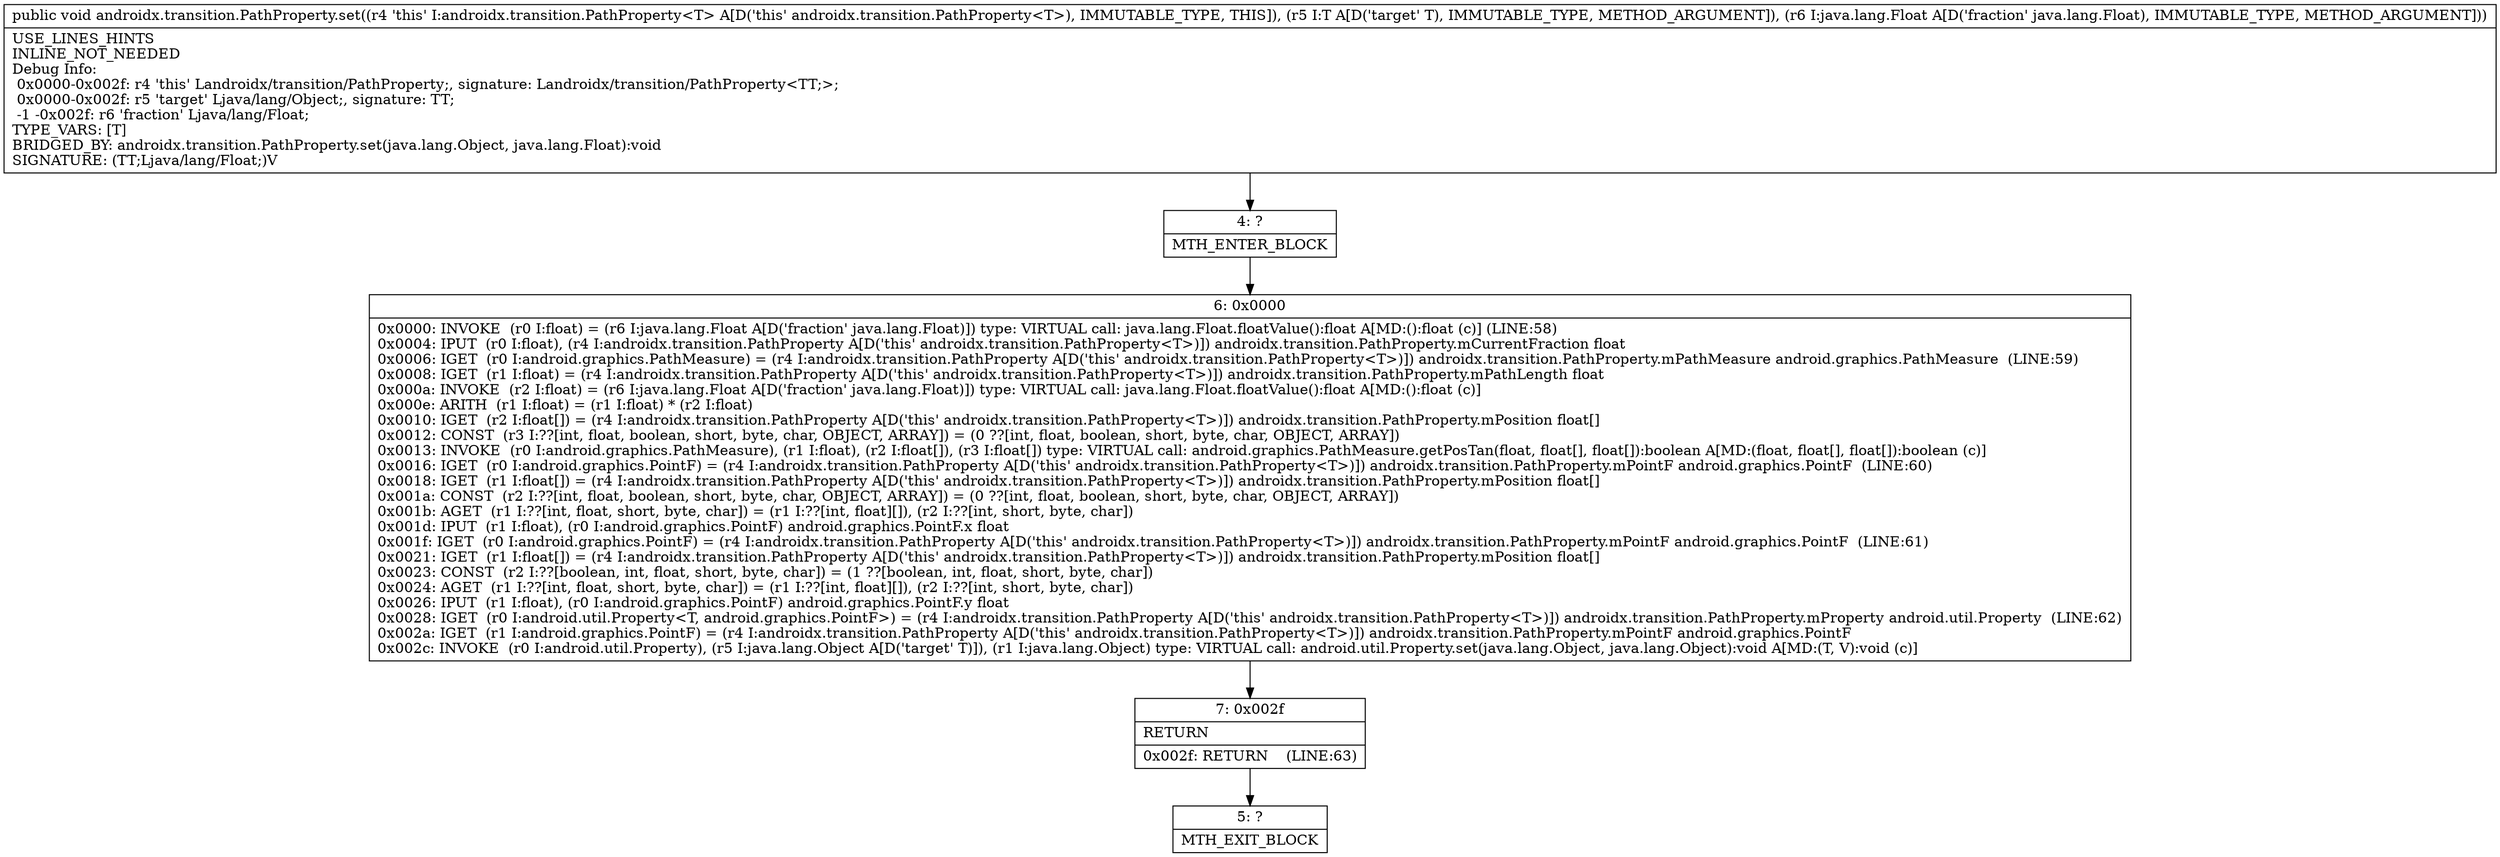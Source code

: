 digraph "CFG forandroidx.transition.PathProperty.set(Ljava\/lang\/Object;Ljava\/lang\/Float;)V" {
Node_4 [shape=record,label="{4\:\ ?|MTH_ENTER_BLOCK\l}"];
Node_6 [shape=record,label="{6\:\ 0x0000|0x0000: INVOKE  (r0 I:float) = (r6 I:java.lang.Float A[D('fraction' java.lang.Float)]) type: VIRTUAL call: java.lang.Float.floatValue():float A[MD:():float (c)] (LINE:58)\l0x0004: IPUT  (r0 I:float), (r4 I:androidx.transition.PathProperty A[D('this' androidx.transition.PathProperty\<T\>)]) androidx.transition.PathProperty.mCurrentFraction float \l0x0006: IGET  (r0 I:android.graphics.PathMeasure) = (r4 I:androidx.transition.PathProperty A[D('this' androidx.transition.PathProperty\<T\>)]) androidx.transition.PathProperty.mPathMeasure android.graphics.PathMeasure  (LINE:59)\l0x0008: IGET  (r1 I:float) = (r4 I:androidx.transition.PathProperty A[D('this' androidx.transition.PathProperty\<T\>)]) androidx.transition.PathProperty.mPathLength float \l0x000a: INVOKE  (r2 I:float) = (r6 I:java.lang.Float A[D('fraction' java.lang.Float)]) type: VIRTUAL call: java.lang.Float.floatValue():float A[MD:():float (c)]\l0x000e: ARITH  (r1 I:float) = (r1 I:float) * (r2 I:float) \l0x0010: IGET  (r2 I:float[]) = (r4 I:androidx.transition.PathProperty A[D('this' androidx.transition.PathProperty\<T\>)]) androidx.transition.PathProperty.mPosition float[] \l0x0012: CONST  (r3 I:??[int, float, boolean, short, byte, char, OBJECT, ARRAY]) = (0 ??[int, float, boolean, short, byte, char, OBJECT, ARRAY]) \l0x0013: INVOKE  (r0 I:android.graphics.PathMeasure), (r1 I:float), (r2 I:float[]), (r3 I:float[]) type: VIRTUAL call: android.graphics.PathMeasure.getPosTan(float, float[], float[]):boolean A[MD:(float, float[], float[]):boolean (c)]\l0x0016: IGET  (r0 I:android.graphics.PointF) = (r4 I:androidx.transition.PathProperty A[D('this' androidx.transition.PathProperty\<T\>)]) androidx.transition.PathProperty.mPointF android.graphics.PointF  (LINE:60)\l0x0018: IGET  (r1 I:float[]) = (r4 I:androidx.transition.PathProperty A[D('this' androidx.transition.PathProperty\<T\>)]) androidx.transition.PathProperty.mPosition float[] \l0x001a: CONST  (r2 I:??[int, float, boolean, short, byte, char, OBJECT, ARRAY]) = (0 ??[int, float, boolean, short, byte, char, OBJECT, ARRAY]) \l0x001b: AGET  (r1 I:??[int, float, short, byte, char]) = (r1 I:??[int, float][]), (r2 I:??[int, short, byte, char]) \l0x001d: IPUT  (r1 I:float), (r0 I:android.graphics.PointF) android.graphics.PointF.x float \l0x001f: IGET  (r0 I:android.graphics.PointF) = (r4 I:androidx.transition.PathProperty A[D('this' androidx.transition.PathProperty\<T\>)]) androidx.transition.PathProperty.mPointF android.graphics.PointF  (LINE:61)\l0x0021: IGET  (r1 I:float[]) = (r4 I:androidx.transition.PathProperty A[D('this' androidx.transition.PathProperty\<T\>)]) androidx.transition.PathProperty.mPosition float[] \l0x0023: CONST  (r2 I:??[boolean, int, float, short, byte, char]) = (1 ??[boolean, int, float, short, byte, char]) \l0x0024: AGET  (r1 I:??[int, float, short, byte, char]) = (r1 I:??[int, float][]), (r2 I:??[int, short, byte, char]) \l0x0026: IPUT  (r1 I:float), (r0 I:android.graphics.PointF) android.graphics.PointF.y float \l0x0028: IGET  (r0 I:android.util.Property\<T, android.graphics.PointF\>) = (r4 I:androidx.transition.PathProperty A[D('this' androidx.transition.PathProperty\<T\>)]) androidx.transition.PathProperty.mProperty android.util.Property  (LINE:62)\l0x002a: IGET  (r1 I:android.graphics.PointF) = (r4 I:androidx.transition.PathProperty A[D('this' androidx.transition.PathProperty\<T\>)]) androidx.transition.PathProperty.mPointF android.graphics.PointF \l0x002c: INVOKE  (r0 I:android.util.Property), (r5 I:java.lang.Object A[D('target' T)]), (r1 I:java.lang.Object) type: VIRTUAL call: android.util.Property.set(java.lang.Object, java.lang.Object):void A[MD:(T, V):void (c)]\l}"];
Node_7 [shape=record,label="{7\:\ 0x002f|RETURN\l|0x002f: RETURN    (LINE:63)\l}"];
Node_5 [shape=record,label="{5\:\ ?|MTH_EXIT_BLOCK\l}"];
MethodNode[shape=record,label="{public void androidx.transition.PathProperty.set((r4 'this' I:androidx.transition.PathProperty\<T\> A[D('this' androidx.transition.PathProperty\<T\>), IMMUTABLE_TYPE, THIS]), (r5 I:T A[D('target' T), IMMUTABLE_TYPE, METHOD_ARGUMENT]), (r6 I:java.lang.Float A[D('fraction' java.lang.Float), IMMUTABLE_TYPE, METHOD_ARGUMENT]))  | USE_LINES_HINTS\lINLINE_NOT_NEEDED\lDebug Info:\l  0x0000\-0x002f: r4 'this' Landroidx\/transition\/PathProperty;, signature: Landroidx\/transition\/PathProperty\<TT;\>;\l  0x0000\-0x002f: r5 'target' Ljava\/lang\/Object;, signature: TT;\l  \-1 \-0x002f: r6 'fraction' Ljava\/lang\/Float;\lTYPE_VARS: [T]\lBRIDGED_BY: androidx.transition.PathProperty.set(java.lang.Object, java.lang.Float):void\lSIGNATURE: (TT;Ljava\/lang\/Float;)V\l}"];
MethodNode -> Node_4;Node_4 -> Node_6;
Node_6 -> Node_7;
Node_7 -> Node_5;
}


